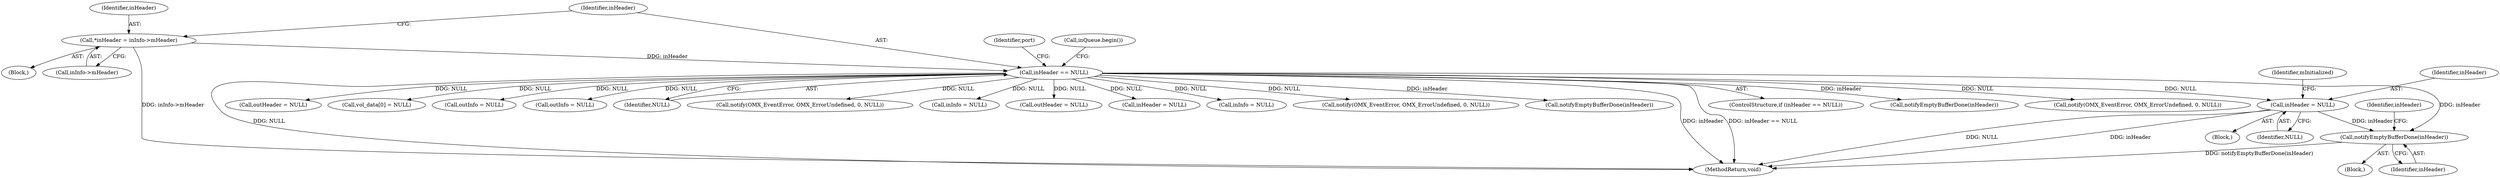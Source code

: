 digraph "0_Android_d2f47191538837e796e2b10c1ff7e1ee35f6e0ab@pointer" {
"1000556" [label="(Call,notifyEmptyBufferDone(inHeader))"];
"1000142" [label="(Call,inHeader == NULL)"];
"1000136" [label="(Call,*inHeader = inInfo->mHeader)"];
"1000385" [label="(Call,inHeader = NULL)"];
"1000615" [label="(MethodReturn,void)"];
"1000137" [label="(Identifier,inHeader)"];
"1000141" [label="(ControlStructure,if (inHeader == NULL))"];
"1000143" [label="(Identifier,inHeader)"];
"1000383" [label="(Call,notifyEmptyBufferDone(inHeader))"];
"1000156" [label="(Identifier,port)"];
"1000136" [label="(Call,*inHeader = inInfo->mHeader)"];
"1000386" [label="(Identifier,inHeader)"];
"1000559" [label="(Identifier,inHeader)"];
"1000385" [label="(Call,inHeader = NULL)"];
"1000329" [label="(Call,notify(OMX_EventError, OMX_ErrorUndefined, 0, NULL))"];
"1000234" [label="(Call,outHeader = NULL)"];
"1000557" [label="(Identifier,inHeader)"];
"1000278" [label="(Call,vol_data[0] = NULL)"];
"1000229" [label="(Call,outInfo = NULL)"];
"1000372" [label="(Block,)"];
"1000545" [label="(Block,)"];
"1000605" [label="(Call,outInfo = NULL)"];
"1000147" [label="(Call,inQueue.begin())"];
"1000556" [label="(Call,notifyEmptyBufferDone(inHeader))"];
"1000144" [label="(Identifier,NULL)"];
"1000348" [label="(Call,notify(OMX_EventError, OMX_ErrorUndefined, 0, NULL))"];
"1000553" [label="(Call,inInfo = NULL)"];
"1000610" [label="(Call,outHeader = NULL)"];
"1000396" [label="(Identifier,mInitialized)"];
"1000387" [label="(Identifier,NULL)"];
"1000142" [label="(Call,inHeader == NULL)"];
"1000558" [label="(Call,inHeader = NULL)"];
"1000380" [label="(Call,inInfo = NULL)"];
"1000129" [label="(Block,)"];
"1000489" [label="(Call,notify(OMX_EventError, OMX_ErrorUndefined, 0, NULL))"];
"1000182" [label="(Call,notifyEmptyBufferDone(inHeader))"];
"1000138" [label="(Call,inInfo->mHeader)"];
"1000556" -> "1000545"  [label="AST: "];
"1000556" -> "1000557"  [label="CFG: "];
"1000557" -> "1000556"  [label="AST: "];
"1000559" -> "1000556"  [label="CFG: "];
"1000556" -> "1000615"  [label="DDG: notifyEmptyBufferDone(inHeader)"];
"1000142" -> "1000556"  [label="DDG: inHeader"];
"1000385" -> "1000556"  [label="DDG: inHeader"];
"1000142" -> "1000141"  [label="AST: "];
"1000142" -> "1000144"  [label="CFG: "];
"1000143" -> "1000142"  [label="AST: "];
"1000144" -> "1000142"  [label="AST: "];
"1000147" -> "1000142"  [label="CFG: "];
"1000156" -> "1000142"  [label="CFG: "];
"1000142" -> "1000615"  [label="DDG: inHeader == NULL"];
"1000142" -> "1000615"  [label="DDG: NULL"];
"1000142" -> "1000615"  [label="DDG: inHeader"];
"1000136" -> "1000142"  [label="DDG: inHeader"];
"1000142" -> "1000182"  [label="DDG: inHeader"];
"1000142" -> "1000229"  [label="DDG: NULL"];
"1000142" -> "1000234"  [label="DDG: NULL"];
"1000142" -> "1000278"  [label="DDG: NULL"];
"1000142" -> "1000329"  [label="DDG: NULL"];
"1000142" -> "1000348"  [label="DDG: NULL"];
"1000142" -> "1000380"  [label="DDG: NULL"];
"1000142" -> "1000383"  [label="DDG: inHeader"];
"1000142" -> "1000385"  [label="DDG: NULL"];
"1000142" -> "1000489"  [label="DDG: NULL"];
"1000142" -> "1000553"  [label="DDG: NULL"];
"1000142" -> "1000558"  [label="DDG: NULL"];
"1000142" -> "1000605"  [label="DDG: NULL"];
"1000142" -> "1000610"  [label="DDG: NULL"];
"1000136" -> "1000129"  [label="AST: "];
"1000136" -> "1000138"  [label="CFG: "];
"1000137" -> "1000136"  [label="AST: "];
"1000138" -> "1000136"  [label="AST: "];
"1000143" -> "1000136"  [label="CFG: "];
"1000136" -> "1000615"  [label="DDG: inInfo->mHeader"];
"1000385" -> "1000372"  [label="AST: "];
"1000385" -> "1000387"  [label="CFG: "];
"1000386" -> "1000385"  [label="AST: "];
"1000387" -> "1000385"  [label="AST: "];
"1000396" -> "1000385"  [label="CFG: "];
"1000385" -> "1000615"  [label="DDG: NULL"];
"1000385" -> "1000615"  [label="DDG: inHeader"];
}
